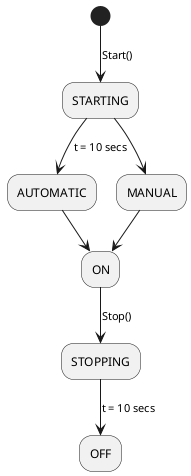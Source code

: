 @startuml
(*) --> [Start()] "STARTING"
"STARTING" --> [t = 10 secs] "AUTOMATIC"
"STARTING" --> "MANUAL"
"MANUAL" --> "ON"
"AUTOMATIC" --> "ON"
"ON" --> [Stop()] "STOPPING"
"STOPPING" --> [t = 10 secs] "OFF"
@enduml
